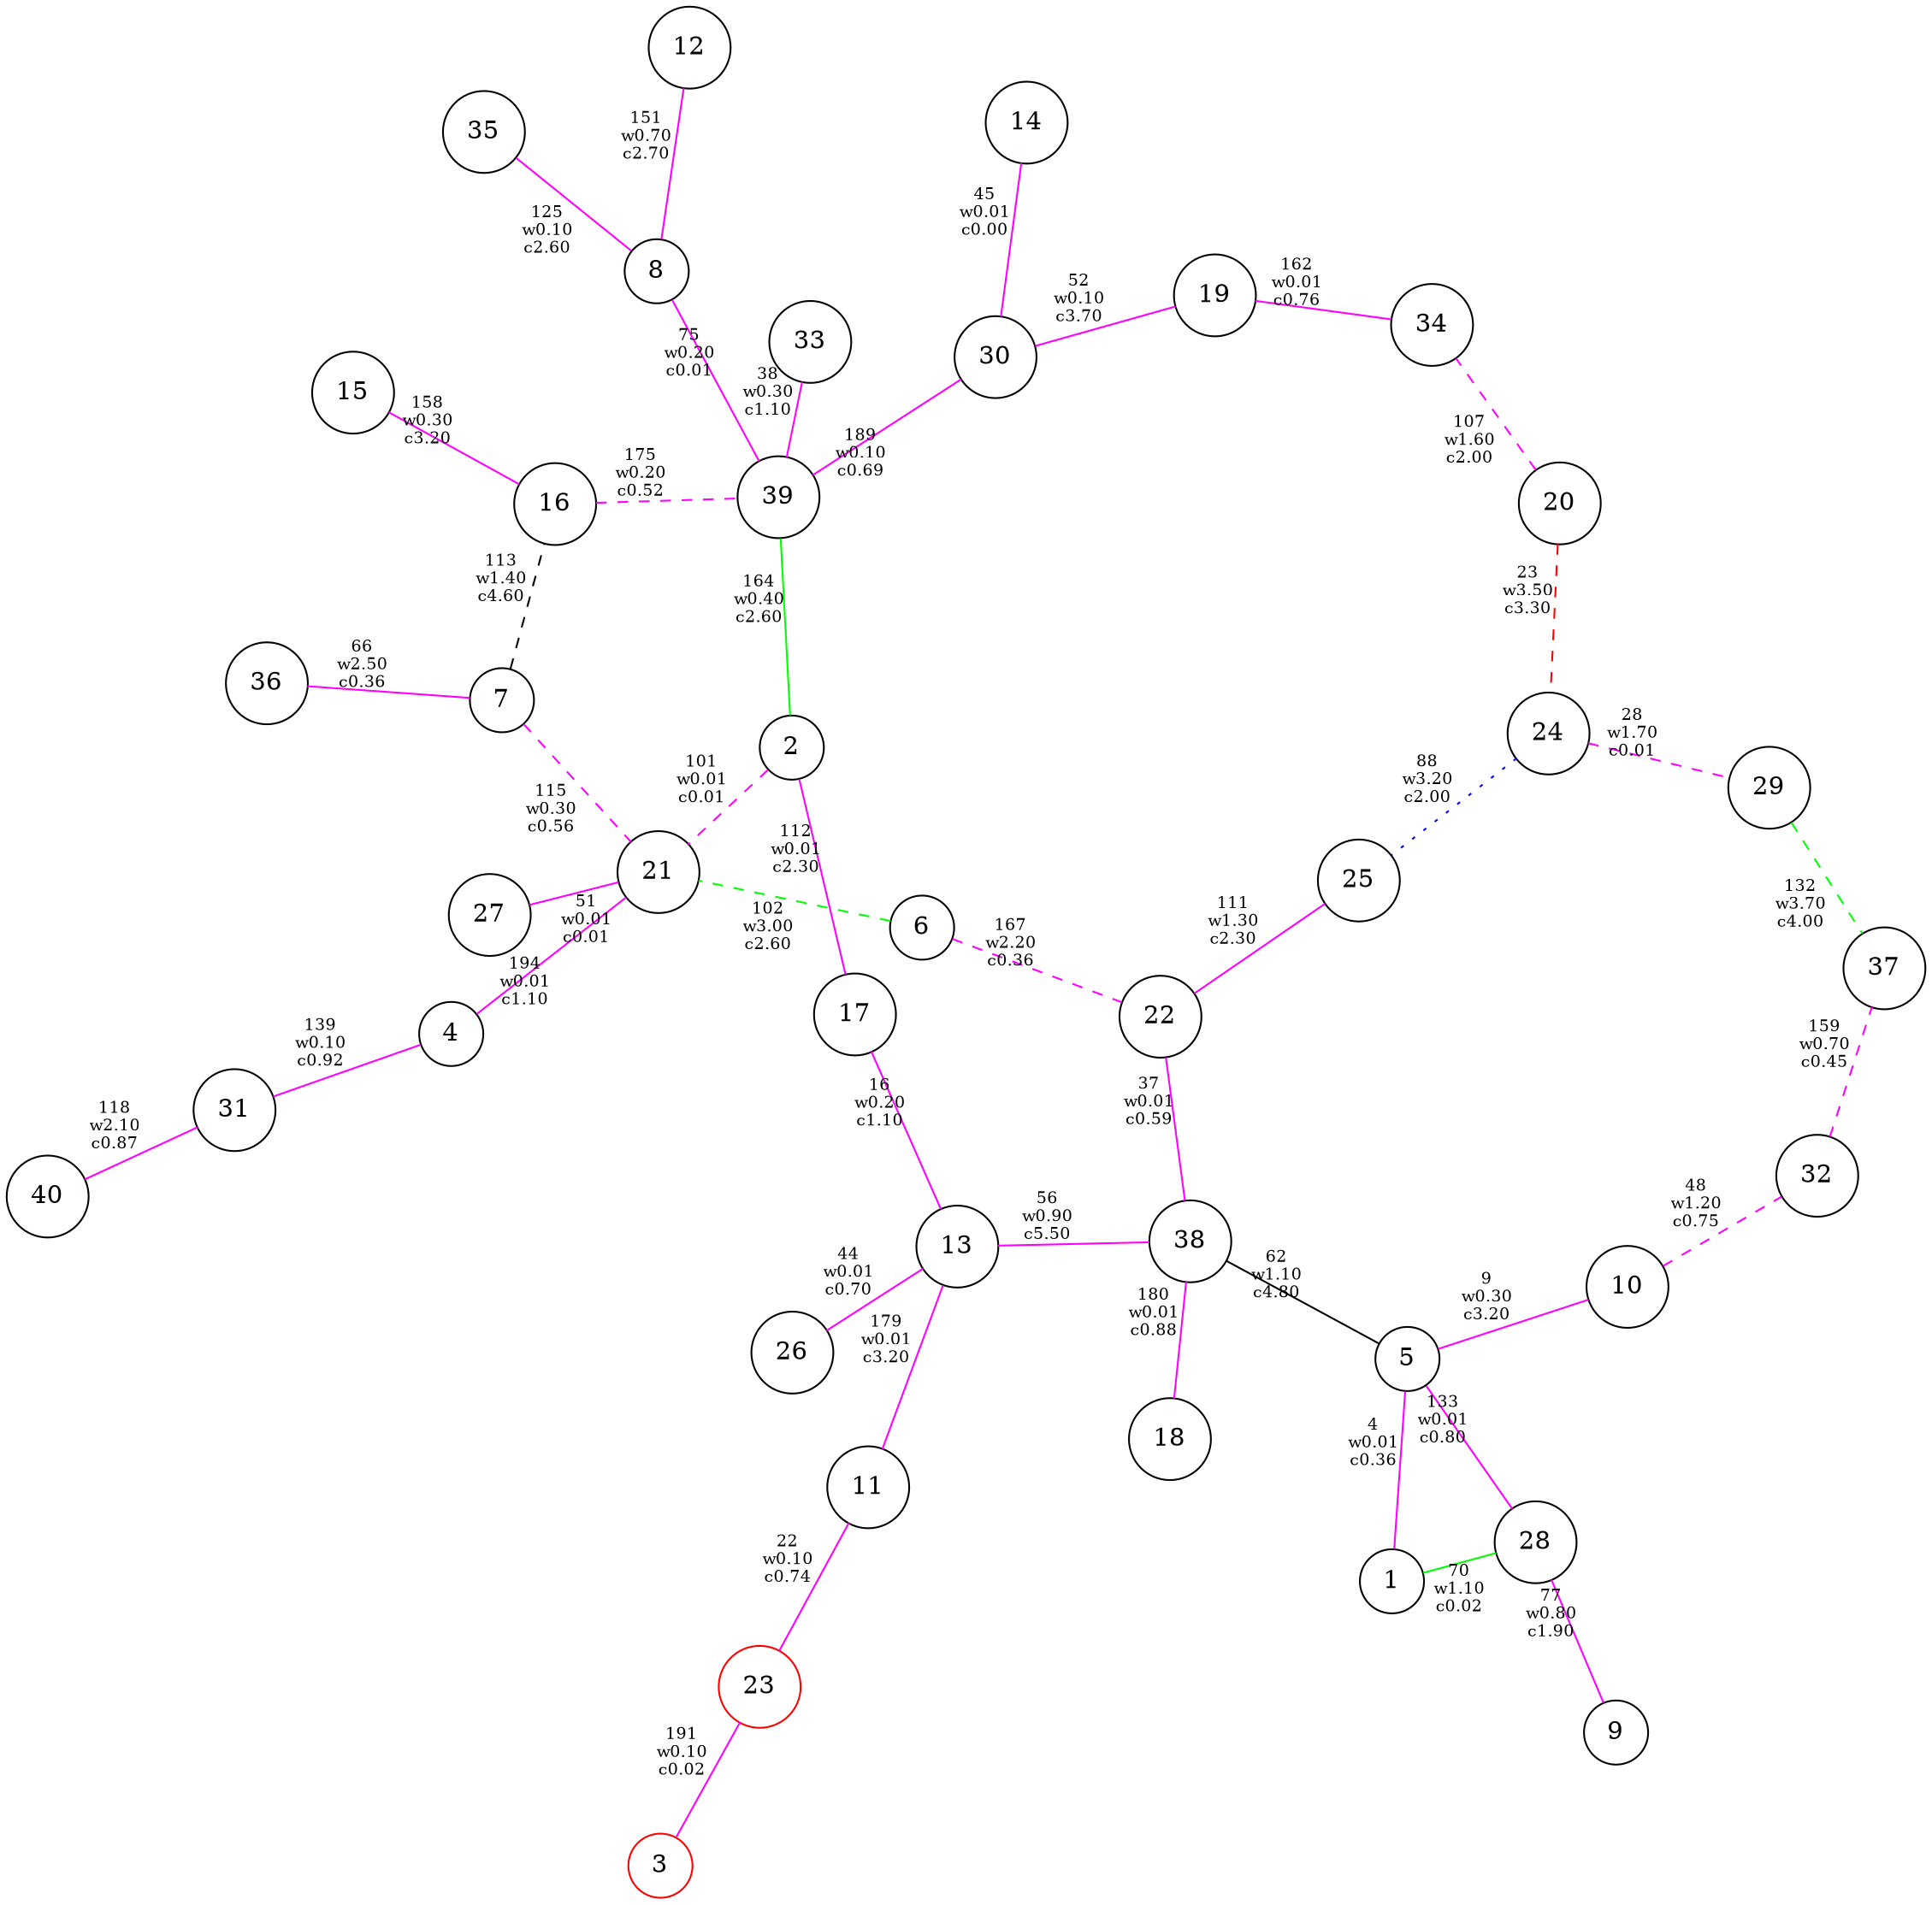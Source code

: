 strict graph {
	graph [layout=neato,overlap=scale,mode=KK,Damping=.95];
	node [label="\N"];
	graph [bb="0,0,783.91,901.2"];
1 [ label = "1", shape=circle , color = "black" ];
2 [ label = "2", shape=circle , color = "black" ];
3 [ label = "3", shape=circle , color = "#ff0000" ];
4 [ label = "4", shape=circle , color = "black" ];
5 [ label = "5", shape=circle , color = "black" ];
6 [ label = "6", shape=circle , color = "black" ];
7 [ label = "7", shape=circle , color = "black" ];
8 [ label = "8", shape=circle , color = "black" ];
9 [ label = "9", shape=circle , color = "black" ];
10 [ label = "10", shape=circle , color = "black" ];
11 [ label = "11", shape=circle , color = "black" ];
12 [ label = "12", shape=circle , color = "black" ];
13 [ label = "13", shape=circle , color = "black" ];
14 [ label = "14", shape=circle , color = "black" ];
15 [ label = "15", shape=circle , color = "black" ];
16 [ label = "16", shape=circle , color = "black" ];
17 [ label = "17", shape=circle , color = "black" ];
18 [ label = "18", shape=circle , color = "black" ];
19 [ label = "19", shape=circle , color = "black" ];
20 [ label = "20", shape=circle , color = "black" ];
21 [ label = "21", shape=circle , color = "black" ];
22 [ label = "22", shape=circle , color = "black" ];
23 [ label = "23", shape=circle , color = "#ff0000" ];
24 [ label = "24", shape=circle , color = "black" ];
25 [ label = "25", shape=circle , color = "black" ];
26 [ label = "26", shape=circle , color = "black" ];
27 [ label = "27", shape=circle , color = "black" ];
28 [ label = "28", shape=circle , color = "black" ];
29 [ label = "29", shape=circle , color = "black" ];
30 [ label = "30", shape=circle , color = "black" ];
31 [ label = "31", shape=circle , color = "black" ];
32 [ label = "32", shape=circle , color = "black" ];
33 [ label = "33", shape=circle , color = "black" ];
34 [ label = "34", shape=circle , color = "black" ];
35 [ label = "35", shape=circle , color = "black" ];
36 [ label = "36", shape=circle , color = "black" ];
37 [ label = "37", shape=circle , color = "black" ];
38 [ label = "38", shape=circle , color = "black" ];
39 [ label = "39", shape=circle , color = "black" ];
40 [ label = "40", shape=circle , color = "black" ];
5 -- 38 [ label = "62\nw1.10\nc4.80", fontsize=9, color="black" , style=solid ];
7 -- 16 [ label = "113\nw1.40\nc4.60", fontsize=9, color="black" , style=dashed ];
24 -- 25 [ label = "88\nw3.20\nc2.00", fontsize=9, color="#0000ff" , style=dotted ];
1 -- 5 [ label = "4\nw0.01\nc0.36", fontsize=9, color="#ff00ff" , style=solid ];
5 -- 10 [ label = "9\nw0.30\nc3.20", fontsize=9, color="#ff00ff" , style=solid ];
13 -- 17 [ label = "16\nw0.20\nc1.10", fontsize=9, color="#ff00ff" , style=solid ];
11 -- 23 [ label = "22\nw0.10\nc0.74", fontsize=9, color="#ff00ff" , style=solid ];
22 -- 38 [ label = "37\nw0.01\nc0.59", fontsize=9, color="#ff00ff" , style=solid ];
33 -- 39 [ label = "38\nw0.30\nc1.10", fontsize=9, color="#ff00ff" , style=solid ];
13 -- 26 [ label = "44\nw0.01\nc0.70", fontsize=9, color="#ff00ff" , style=solid ];
14 -- 30 [ label = "45\nw0.01\nc0.00", fontsize=9, color="#ff00ff" , style=solid ];
21 -- 27 [ label = "51\nw0.01\nc0.01", fontsize=9, color="#ff00ff" , style=solid ];
19 -- 30 [ label = "52\nw0.10\nc3.70", fontsize=9, color="#ff00ff" , style=solid ];
13 -- 38 [ label = "56\nw0.90\nc5.50", fontsize=9, color="#ff00ff" , style=solid ];
7 -- 36 [ label = "66\nw2.50\nc0.36", fontsize=9, color="#ff00ff" , style=solid ];
1 -- 28 [ label = "70\nw1.10\nc0.02", fontsize=9, color="#00ff00" , style=solid ];
8 -- 39 [ label = "75\nw0.20\nc0.01", fontsize=9, color="#ff00ff" , style=solid ];
9 -- 28 [ label = "77\nw0.80\nc1.90", fontsize=9, color="#ff00ff" , style=solid ];
22 -- 25 [ label = "111\nw1.30\nc2.30", fontsize=9, color="#ff00ff" , style=solid ];
2 -- 17 [ label = "112\nw0.01\nc2.30", fontsize=9, color="#ff00ff" , style=solid ];
31 -- 40 [ label = "118\nw2.10\nc0.87", fontsize=9, color="#ff00ff" , style=solid ];
8 -- 35 [ label = "125\nw0.10\nc2.60", fontsize=9, color="#ff00ff" , style=solid ];
5 -- 28 [ label = "133\nw0.01\nc0.80", fontsize=9, color="#ff00ff" , style=solid ];
4 -- 31 [ label = "139\nw0.10\nc0.92", fontsize=9, color="#ff00ff" , style=solid ];
8 -- 12 [ label = "151\nw0.70\nc2.70", fontsize=9, color="#ff00ff" , style=solid ];
15 -- 16 [ label = "158\nw0.30\nc3.20", fontsize=9, color="#ff00ff" , style=solid ];
19 -- 34 [ label = "162\nw0.01\nc0.76", fontsize=9, color="#ff00ff" , style=solid ];
2 -- 39 [ label = "164\nw0.40\nc2.60", fontsize=9, color="#00ff00" , style=solid ];
11 -- 13 [ label = "179\nw0.01\nc3.20", fontsize=9, color="#ff00ff" , style=solid ];
18 -- 38 [ label = "180\nw0.01\nc0.88", fontsize=9, color="#ff00ff" , style=solid ];
30 -- 39 [ label = "189\nw0.10\nc0.69", fontsize=9, color="#ff00ff" , style=solid ];
3 -- 23 [ label = "191\nw0.10\nc0.02", fontsize=9, color="#ff00ff" , style=solid ];
4 -- 21 [ label = "194\nw0.01\nc1.10", fontsize=9, color="#ff00ff" , style=solid ];
29 -- 37 [ label = "132\nw3.70\nc4.00", fontsize=9, color="#00ff00" , style=dashed ];
20 -- 24 [ label = "23\nw3.50\nc3.30", fontsize=9, color="#ff0000" , style=dashed ];
6 -- 21 [ label = "102\nw3.00\nc2.60", fontsize=9, color="#00ff00" , style=dashed ];
6 -- 22 [ label = "167\nw2.20\nc0.36", fontsize=9, color="#ff00ff" , style=dashed ];
24 -- 29 [ label = "28\nw1.70\nc0.01", fontsize=9, color="#ff00ff" , style=dashed ];
20 -- 34 [ label = "107\nw1.60\nc2.00", fontsize=9, color="#ff00ff" , style=dashed ];
10 -- 32 [ label = "48\nw1.20\nc0.75", fontsize=9, color="#ff00ff" , style=dashed ];
32 -- 37 [ label = "159\nw0.70\nc0.45", fontsize=9, color="#ff00ff" , style=dashed ];
7 -- 21 [ label = "115\nw0.30\nc0.56", fontsize=9, color="#ff00ff" , style=dashed ];
16 -- 39 [ label = "175\nw0.20\nc0.52", fontsize=9, color="#ff00ff" , style=dashed ];
2 -- 21 [ label = "101\nw0.01\nc0.01", fontsize=9, color="#ff00ff" , style=dashed ];
}
